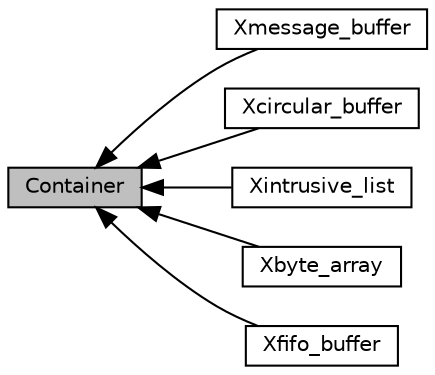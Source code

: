 digraph "Container"
{
  edge [fontname="Helvetica",fontsize="10",labelfontname="Helvetica",labelfontsize="10"];
  node [fontname="Helvetica",fontsize="10",shape=record];
  rankdir=LR;
  Node0 [label="Container",height=0.2,width=0.4,color="black", fillcolor="grey75", style="filled", fontcolor="black"];
  Node5 [label="Xmessage_buffer",height=0.2,width=0.4,color="black", fillcolor="white", style="filled",URL="$group__xmessage__buffer.html",tooltip="可変長バイトデータを格納するコンテナ "];
  Node2 [label="Xcircular_buffer",height=0.2,width=0.4,color="black", fillcolor="white", style="filled",URL="$group__xcircular__buffer.html",tooltip="循環バッファ "];
  Node4 [label="Xintrusive_list",height=0.2,width=0.4,color="black", fillcolor="white", style="filled",URL="$group__xintrusive__list.html",tooltip="ノード侵入型ダブルリンクリストモジュール "];
  Node1 [label="Xbyte_array",height=0.2,width=0.4,color="black", fillcolor="white", style="filled",URL="$group__xbyte__array.html",tooltip="可変長バイト配列モジュール "];
  Node3 [label="Xfifo_buffer",height=0.2,width=0.4,color="black", fillcolor="white", style="filled",URL="$group__xfifo__buffer.html",tooltip="FIFOバイトバッファ "];
  Node0->Node1 [shape=plaintext, dir="back", style="solid"];
  Node0->Node2 [shape=plaintext, dir="back", style="solid"];
  Node0->Node3 [shape=plaintext, dir="back", style="solid"];
  Node0->Node4 [shape=plaintext, dir="back", style="solid"];
  Node0->Node5 [shape=plaintext, dir="back", style="solid"];
}
